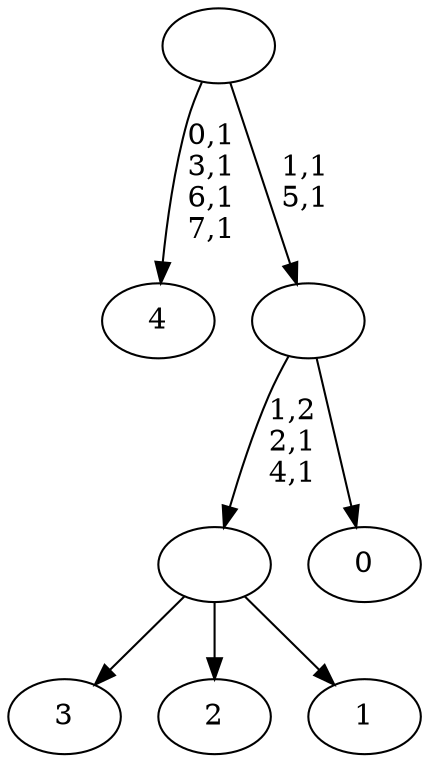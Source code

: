 digraph T {
	13 [label="4"]
	8 [label="3"]
	7 [label="2"]
	6 [label="1"]
	5 [label=""]
	3 [label="0"]
	2 [label=""]
	0 [label=""]
	5 -> 8 [label=""]
	5 -> 7 [label=""]
	5 -> 6 [label=""]
	2 -> 5 [label="1,2\n2,1\n4,1"]
	2 -> 3 [label=""]
	0 -> 2 [label="1,1\n5,1"]
	0 -> 13 [label="0,1\n3,1\n6,1\n7,1"]
}
